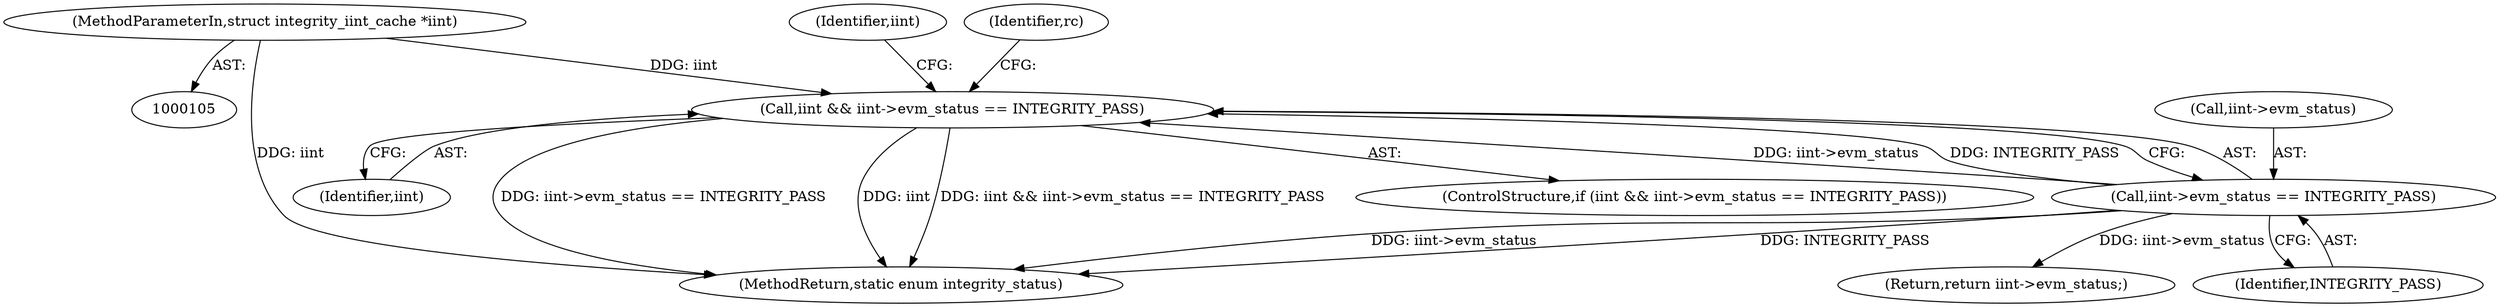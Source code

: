 digraph "0_linux_613317bd212c585c20796c10afe5daaa95d4b0a1@pointer" {
"1000124" [label="(Call,iint && iint->evm_status == INTEGRITY_PASS)"];
"1000110" [label="(MethodParameterIn,struct integrity_iint_cache *iint)"];
"1000126" [label="(Call,iint->evm_status == INTEGRITY_PASS)"];
"1000124" [label="(Call,iint && iint->evm_status == INTEGRITY_PASS)"];
"1000133" [label="(Identifier,iint)"];
"1000126" [label="(Call,iint->evm_status == INTEGRITY_PASS)"];
"1000131" [label="(Return,return iint->evm_status;)"];
"1000125" [label="(Identifier,iint)"];
"1000127" [label="(Call,iint->evm_status)"];
"1000110" [label="(MethodParameterIn,struct integrity_iint_cache *iint)"];
"1000310" [label="(MethodReturn,static enum integrity_status)"];
"1000123" [label="(ControlStructure,if (iint && iint->evm_status == INTEGRITY_PASS))"];
"1000130" [label="(Identifier,INTEGRITY_PASS)"];
"1000136" [label="(Identifier,rc)"];
"1000124" -> "1000123"  [label="AST: "];
"1000124" -> "1000125"  [label="CFG: "];
"1000124" -> "1000126"  [label="CFG: "];
"1000125" -> "1000124"  [label="AST: "];
"1000126" -> "1000124"  [label="AST: "];
"1000133" -> "1000124"  [label="CFG: "];
"1000136" -> "1000124"  [label="CFG: "];
"1000124" -> "1000310"  [label="DDG: iint->evm_status == INTEGRITY_PASS"];
"1000124" -> "1000310"  [label="DDG: iint"];
"1000124" -> "1000310"  [label="DDG: iint && iint->evm_status == INTEGRITY_PASS"];
"1000110" -> "1000124"  [label="DDG: iint"];
"1000126" -> "1000124"  [label="DDG: iint->evm_status"];
"1000126" -> "1000124"  [label="DDG: INTEGRITY_PASS"];
"1000110" -> "1000105"  [label="AST: "];
"1000110" -> "1000310"  [label="DDG: iint"];
"1000126" -> "1000130"  [label="CFG: "];
"1000127" -> "1000126"  [label="AST: "];
"1000130" -> "1000126"  [label="AST: "];
"1000126" -> "1000310"  [label="DDG: INTEGRITY_PASS"];
"1000126" -> "1000310"  [label="DDG: iint->evm_status"];
"1000126" -> "1000131"  [label="DDG: iint->evm_status"];
}
